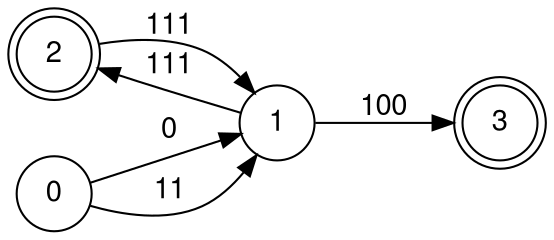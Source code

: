  digraph finite_state_machine {
	fontname="Helvetica,Arial,sans-serif"
	node [fontname="Helvetica,Arial,sans-serif"]
	edge [fontname="Helvetica,Arial,sans-serif"]
	rankdir=LR;
	node [shape = doublecircle ]; 2 3;
	node [shape = circle];
	0 -> 1 [label =" 0 "]; 
	0 -> 1 [label =" 11 "]; 
	1 -> 3 [label =" 100 "]; 
	1 -> 2 [label =" 111 "]; 
	2 -> 1 [label =" 111 "]; 
}   